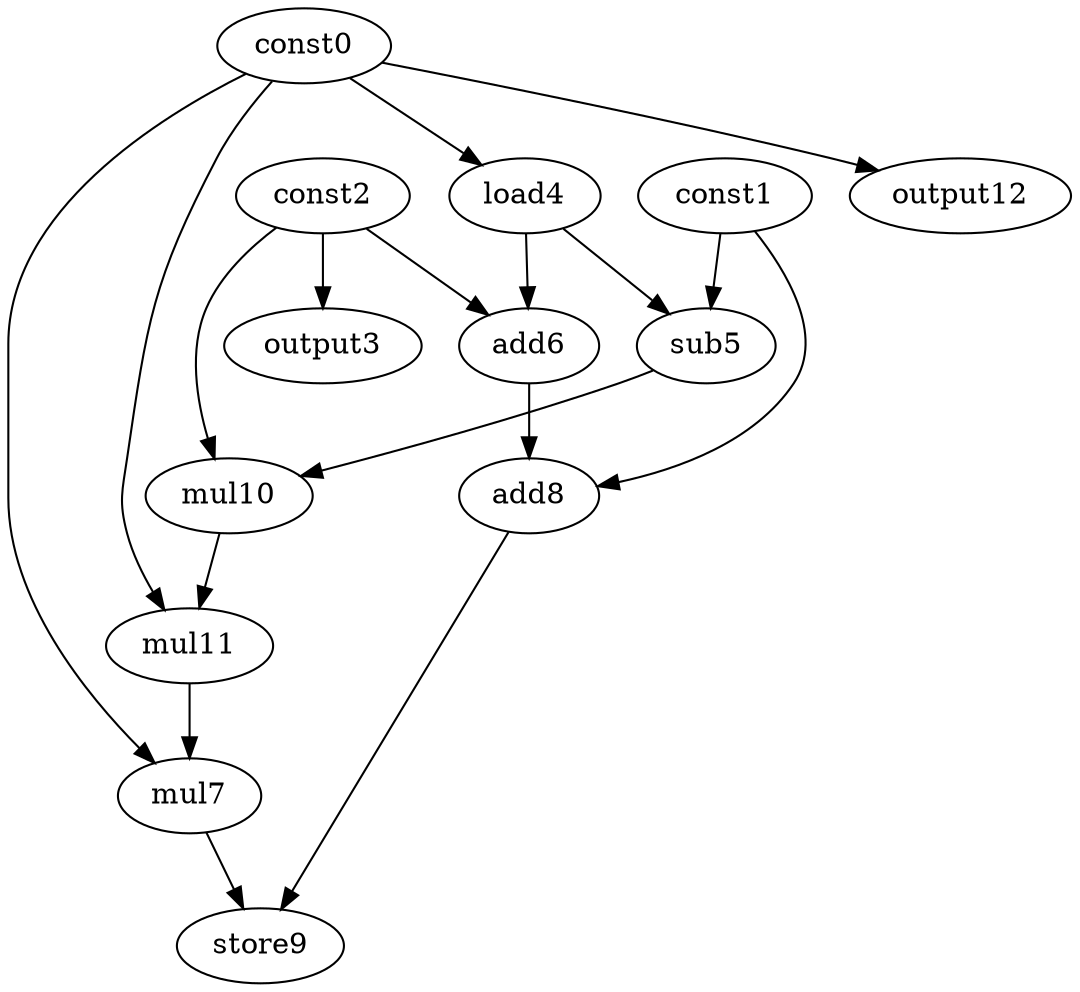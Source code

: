 digraph G { 
const0[opcode=const]; 
const1[opcode=const]; 
const2[opcode=const]; 
output3[opcode=output]; 
load4[opcode=load]; 
sub5[opcode=sub]; 
add6[opcode=add]; 
mul7[opcode=mul]; 
add8[opcode=add]; 
store9[opcode=store]; 
mul10[opcode=mul]; 
mul11[opcode=mul]; 
output12[opcode=output]; 
const2->output3[operand=0];
const0->load4[operand=0];
const0->output12[operand=0];
const1->sub5[operand=0];
load4->sub5[operand=1];
const2->add6[operand=0];
load4->add6[operand=1];
const1->add8[operand=0];
add6->add8[operand=1];
const2->mul10[operand=0];
sub5->mul10[operand=1];
const0->mul11[operand=0];
mul10->mul11[operand=1];
const0->mul7[operand=0];
mul11->mul7[operand=1];
mul7->store9[operand=0];
add8->store9[operand=1];
}
